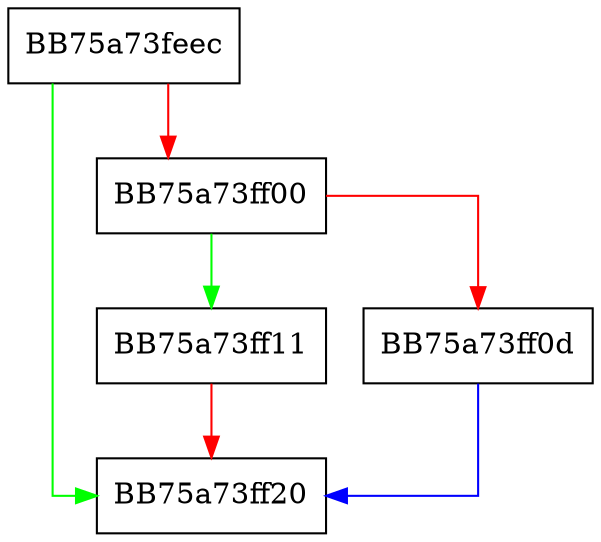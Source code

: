 digraph DestroyUser {
  node [shape="box"];
  graph [splines=ortho];
  BB75a73feec -> BB75a73ff20 [color="green"];
  BB75a73feec -> BB75a73ff00 [color="red"];
  BB75a73ff00 -> BB75a73ff11 [color="green"];
  BB75a73ff00 -> BB75a73ff0d [color="red"];
  BB75a73ff0d -> BB75a73ff20 [color="blue"];
  BB75a73ff11 -> BB75a73ff20 [color="red"];
}
